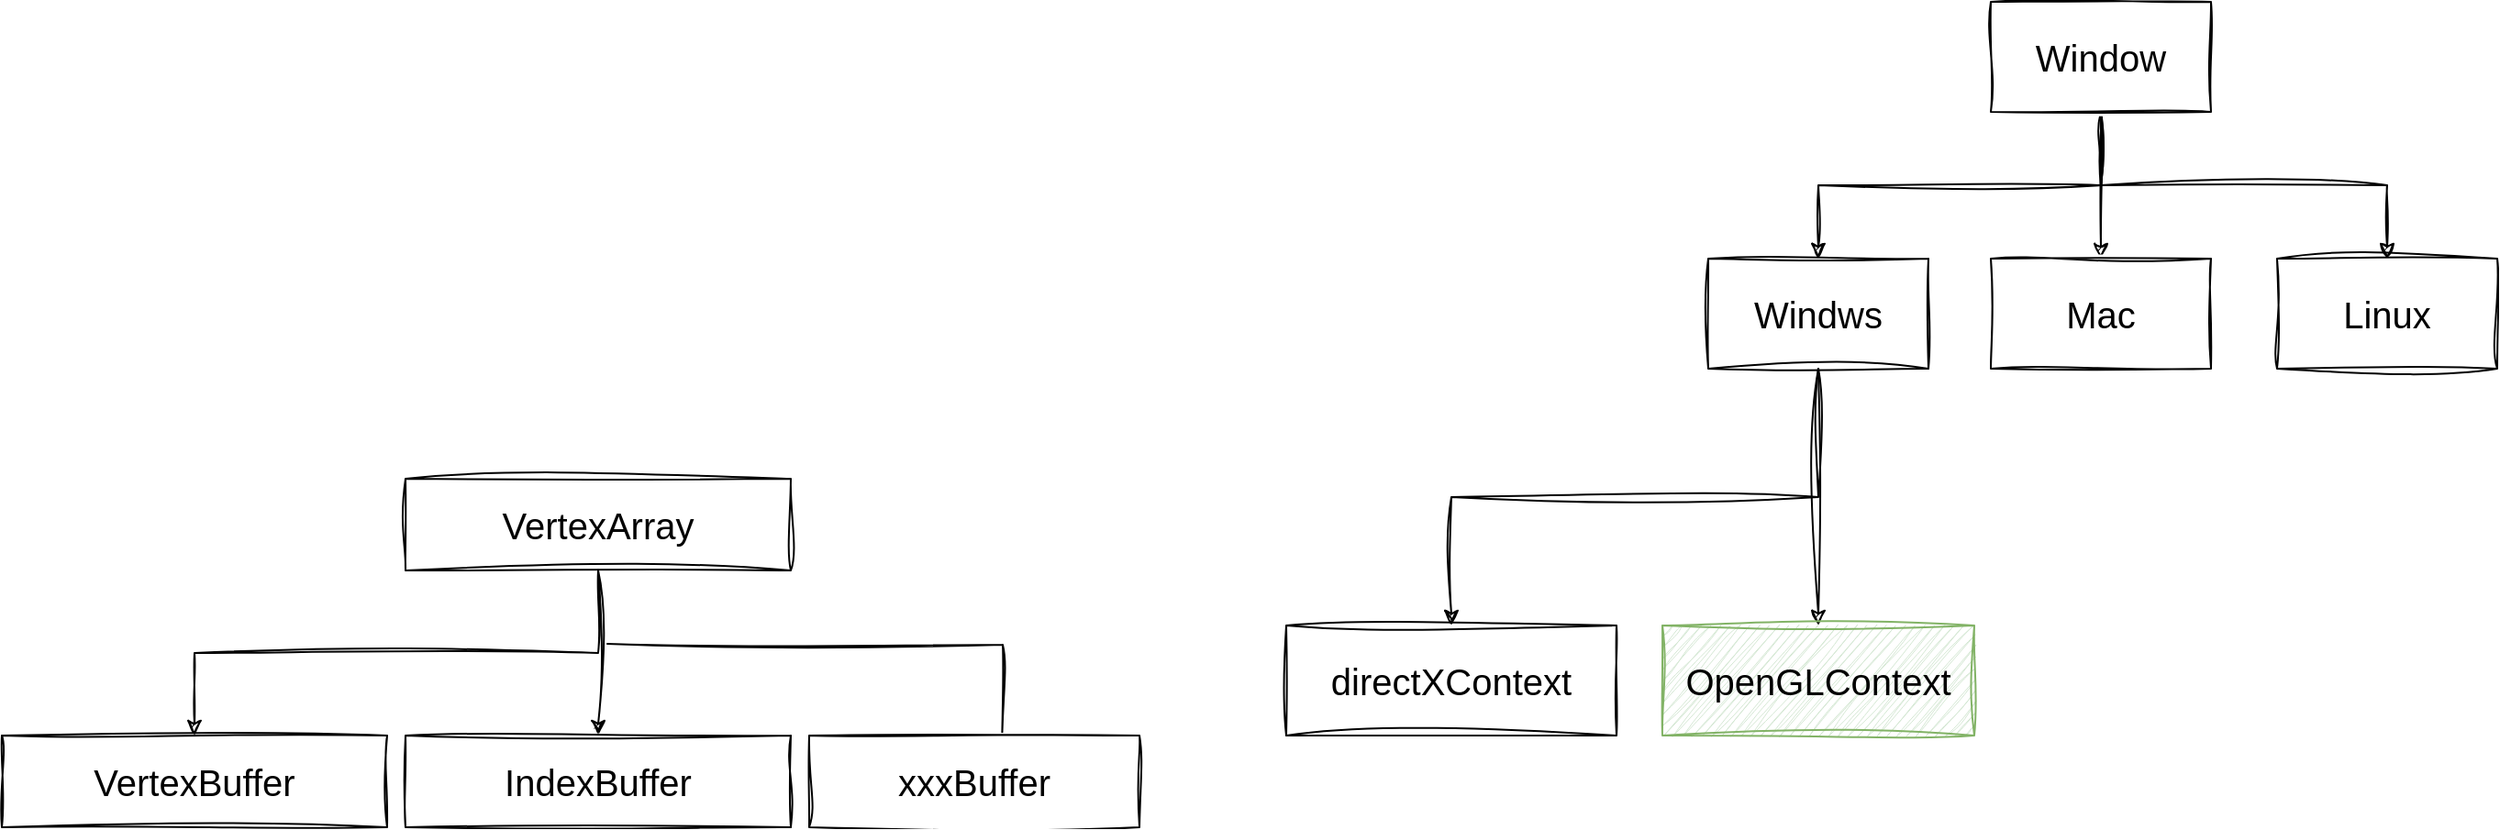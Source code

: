 <mxfile version="21.7.5" type="device">
  <diagram name="第 1 页" id="eEQtYaGjnyKqS5qKykso">
    <mxGraphModel dx="2133" dy="765" grid="1" gridSize="10" guides="1" tooltips="1" connect="1" arrows="1" fold="1" page="1" pageScale="1" pageWidth="827" pageHeight="1169" math="0" shadow="0">
      <root>
        <mxCell id="0" />
        <mxCell id="1" parent="0" />
        <mxCell id="hBG82EiyNkLfo3hgDwP4-17" value="" style="edgeStyle=orthogonalEdgeStyle;rounded=0;sketch=1;hachureGap=4;jiggle=2;curveFitting=1;orthogonalLoop=1;jettySize=auto;html=1;fontFamily=Architects Daughter;fontSource=https%3A%2F%2Ffonts.googleapis.com%2Fcss%3Ffamily%3DArchitects%2BDaughter;fontSize=16;exitX=0.5;exitY=1;exitDx=0;exitDy=0;" parent="1" source="hBG82EiyNkLfo3hgDwP4-1" target="hBG82EiyNkLfo3hgDwP4-16" edge="1">
          <mxGeometry relative="1" as="geometry" />
        </mxCell>
        <mxCell id="hBG82EiyNkLfo3hgDwP4-20" value="" style="edgeStyle=orthogonalEdgeStyle;rounded=0;sketch=1;hachureGap=4;jiggle=2;curveFitting=1;orthogonalLoop=1;jettySize=auto;html=1;fontFamily=Architects Daughter;fontSource=https%3A%2F%2Ffonts.googleapis.com%2Fcss%3Ffamily%3DArchitects%2BDaughter;fontSize=16;" parent="1" source="hBG82EiyNkLfo3hgDwP4-1" target="hBG82EiyNkLfo3hgDwP4-19" edge="1">
          <mxGeometry relative="1" as="geometry" />
        </mxCell>
        <mxCell id="hBG82EiyNkLfo3hgDwP4-1" value="Windws" style="rounded=0;whiteSpace=wrap;html=1;sketch=1;hachureGap=4;jiggle=2;curveFitting=1;fontFamily=Helvetica;fontSize=20;" parent="1" vertex="1">
          <mxGeometry x="140" y="300" width="120" height="60" as="geometry" />
        </mxCell>
        <mxCell id="hBG82EiyNkLfo3hgDwP4-4" value="" style="edgeStyle=orthogonalEdgeStyle;rounded=0;sketch=1;hachureGap=4;jiggle=2;curveFitting=1;orthogonalLoop=1;jettySize=auto;html=1;fontFamily=Architects Daughter;fontSource=https%3A%2F%2Ffonts.googleapis.com%2Fcss%3Ffamily%3DArchitects%2BDaughter;fontSize=16;exitX=0.5;exitY=1;exitDx=0;exitDy=0;" parent="1" source="hBG82EiyNkLfo3hgDwP4-2" target="hBG82EiyNkLfo3hgDwP4-1" edge="1">
          <mxGeometry relative="1" as="geometry" />
        </mxCell>
        <mxCell id="hBG82EiyNkLfo3hgDwP4-11" value="" style="edgeStyle=orthogonalEdgeStyle;rounded=0;sketch=1;hachureGap=4;jiggle=2;curveFitting=1;orthogonalLoop=1;jettySize=auto;html=1;fontFamily=Architects Daughter;fontSource=https%3A%2F%2Ffonts.googleapis.com%2Fcss%3Ffamily%3DArchitects%2BDaughter;fontSize=16;" parent="1" source="hBG82EiyNkLfo3hgDwP4-2" target="hBG82EiyNkLfo3hgDwP4-10" edge="1">
          <mxGeometry relative="1" as="geometry" />
        </mxCell>
        <mxCell id="hBG82EiyNkLfo3hgDwP4-15" value="" style="edgeStyle=orthogonalEdgeStyle;rounded=0;sketch=1;hachureGap=4;jiggle=2;curveFitting=1;orthogonalLoop=1;jettySize=auto;html=1;fontFamily=Architects Daughter;fontSource=https%3A%2F%2Ffonts.googleapis.com%2Fcss%3Ffamily%3DArchitects%2BDaughter;fontSize=16;exitX=0.5;exitY=1;exitDx=0;exitDy=0;" parent="1" source="hBG82EiyNkLfo3hgDwP4-2" target="hBG82EiyNkLfo3hgDwP4-14" edge="1">
          <mxGeometry relative="1" as="geometry" />
        </mxCell>
        <mxCell id="hBG82EiyNkLfo3hgDwP4-2" value="Window" style="rounded=0;whiteSpace=wrap;html=1;sketch=1;hachureGap=4;jiggle=2;curveFitting=1;fontFamily=Helvetica;fontSize=20;fontSource=https%3A%2F%2Ffonts.googleapis.com%2Fcss%3Ffamily%3DArchitects%2BDaughter;" parent="1" vertex="1">
          <mxGeometry x="294" y="160" width="120" height="60" as="geometry" />
        </mxCell>
        <mxCell id="hBG82EiyNkLfo3hgDwP4-10" value="Mac" style="rounded=0;whiteSpace=wrap;html=1;sketch=1;hachureGap=4;jiggle=2;curveFitting=1;fontFamily=Helvetica;fontSize=20;fontSource=https%3A%2F%2Ffonts.googleapis.com%2Fcss%3Ffamily%3DArchitects%2BDaughter;" parent="1" vertex="1">
          <mxGeometry x="294" y="300" width="120" height="60" as="geometry" />
        </mxCell>
        <mxCell id="hBG82EiyNkLfo3hgDwP4-14" value="Linux" style="rounded=0;whiteSpace=wrap;html=1;sketch=1;hachureGap=4;jiggle=2;curveFitting=1;fontFamily=Helvetica;fontSize=20;fontSource=https%3A%2F%2Ffonts.googleapis.com%2Fcss%3Ffamily%3DArchitects%2BDaughter;" parent="1" vertex="1">
          <mxGeometry x="450" y="300" width="120" height="60" as="geometry" />
        </mxCell>
        <mxCell id="hBG82EiyNkLfo3hgDwP4-16" value="directXContext" style="rounded=0;whiteSpace=wrap;html=1;sketch=1;hachureGap=4;jiggle=2;curveFitting=1;fontFamily=Helvetica;fontSize=20;fontSource=https%3A%2F%2Ffonts.googleapis.com%2Fcss%3Ffamily%3DArchitects%2BDaughter;" parent="1" vertex="1">
          <mxGeometry x="-90" y="500" width="180" height="60" as="geometry" />
        </mxCell>
        <mxCell id="hBG82EiyNkLfo3hgDwP4-19" value="OpenGLContext" style="rounded=0;whiteSpace=wrap;html=1;sketch=1;hachureGap=4;jiggle=2;curveFitting=1;fontFamily=Helvetica;fontSize=20;fontSource=https%3A%2F%2Ffonts.googleapis.com%2Fcss%3Ffamily%3DArchitects%2BDaughter;fillColor=#d5e8d4;strokeColor=#82b366;" parent="1" vertex="1">
          <mxGeometry x="115" y="500" width="170" height="60" as="geometry" />
        </mxCell>
        <mxCell id="r_eXkHss6CSlKugedI9Z-6" value="" style="edgeStyle=orthogonalEdgeStyle;rounded=0;sketch=1;hachureGap=4;jiggle=2;curveFitting=1;orthogonalLoop=1;jettySize=auto;html=1;fontFamily=Architects Daughter;fontSource=https%3A%2F%2Ffonts.googleapis.com%2Fcss%3Ffamily%3DArchitects%2BDaughter;fontSize=16;" edge="1" parent="1" source="r_eXkHss6CSlKugedI9Z-2" target="r_eXkHss6CSlKugedI9Z-5">
          <mxGeometry relative="1" as="geometry" />
        </mxCell>
        <mxCell id="r_eXkHss6CSlKugedI9Z-8" value="" style="edgeStyle=orthogonalEdgeStyle;rounded=0;sketch=1;hachureGap=4;jiggle=2;curveFitting=1;orthogonalLoop=1;jettySize=auto;html=1;fontFamily=Architects Daughter;fontSource=https%3A%2F%2Ffonts.googleapis.com%2Fcss%3Ffamily%3DArchitects%2BDaughter;fontSize=16;exitX=0.5;exitY=1;exitDx=0;exitDy=0;" edge="1" parent="1" source="r_eXkHss6CSlKugedI9Z-2" target="r_eXkHss6CSlKugedI9Z-3">
          <mxGeometry relative="1" as="geometry" />
        </mxCell>
        <mxCell id="r_eXkHss6CSlKugedI9Z-10" value="" style="edgeStyle=orthogonalEdgeStyle;rounded=0;sketch=1;hachureGap=4;jiggle=2;curveFitting=1;orthogonalLoop=1;jettySize=auto;html=1;fontFamily=Architects Daughter;fontSource=https%3A%2F%2Ffonts.googleapis.com%2Fcss%3Ffamily%3DArchitects%2BDaughter;fontSize=16;" edge="1" parent="1">
          <mxGeometry relative="1" as="geometry">
            <mxPoint x="-460" y="510" as="sourcePoint" />
            <mxPoint x="-245" y="590" as="targetPoint" />
          </mxGeometry>
        </mxCell>
        <mxCell id="r_eXkHss6CSlKugedI9Z-2" value="VertexArray" style="html=1;whiteSpace=wrap;sketch=1;hachureGap=4;jiggle=2;curveFitting=1;fontFamily=Helvetica;fontSize=20;" vertex="1" parent="1">
          <mxGeometry x="-570" y="420" width="210" height="50" as="geometry" />
        </mxCell>
        <mxCell id="r_eXkHss6CSlKugedI9Z-3" value="VertexBuffer" style="html=1;whiteSpace=wrap;sketch=1;hachureGap=4;jiggle=2;curveFitting=1;fontFamily=Helvetica;fontSize=20;fontSource=https%3A%2F%2Ffonts.googleapis.com%2Fcss%3Ffamily%3DArchitects%2BDaughter;" vertex="1" parent="1">
          <mxGeometry x="-790" y="560" width="210" height="50" as="geometry" />
        </mxCell>
        <mxCell id="r_eXkHss6CSlKugedI9Z-5" value="IndexBuffer" style="html=1;whiteSpace=wrap;sketch=1;hachureGap=4;jiggle=2;curveFitting=1;fontFamily=Helvetica;fontSize=20;fontSource=https%3A%2F%2Ffonts.googleapis.com%2Fcss%3Ffamily%3DArchitects%2BDaughter;" vertex="1" parent="1">
          <mxGeometry x="-570" y="560" width="210" height="50" as="geometry" />
        </mxCell>
        <mxCell id="r_eXkHss6CSlKugedI9Z-9" value="xxxBuffer" style="html=1;whiteSpace=wrap;sketch=1;hachureGap=4;jiggle=2;curveFitting=1;fontFamily=Helvetica;fontSize=20;fontSource=https%3A%2F%2Ffonts.googleapis.com%2Fcss%3Ffamily%3DArchitects%2BDaughter;" vertex="1" parent="1">
          <mxGeometry x="-350" y="560" width="180" height="50" as="geometry" />
        </mxCell>
      </root>
    </mxGraphModel>
  </diagram>
</mxfile>
